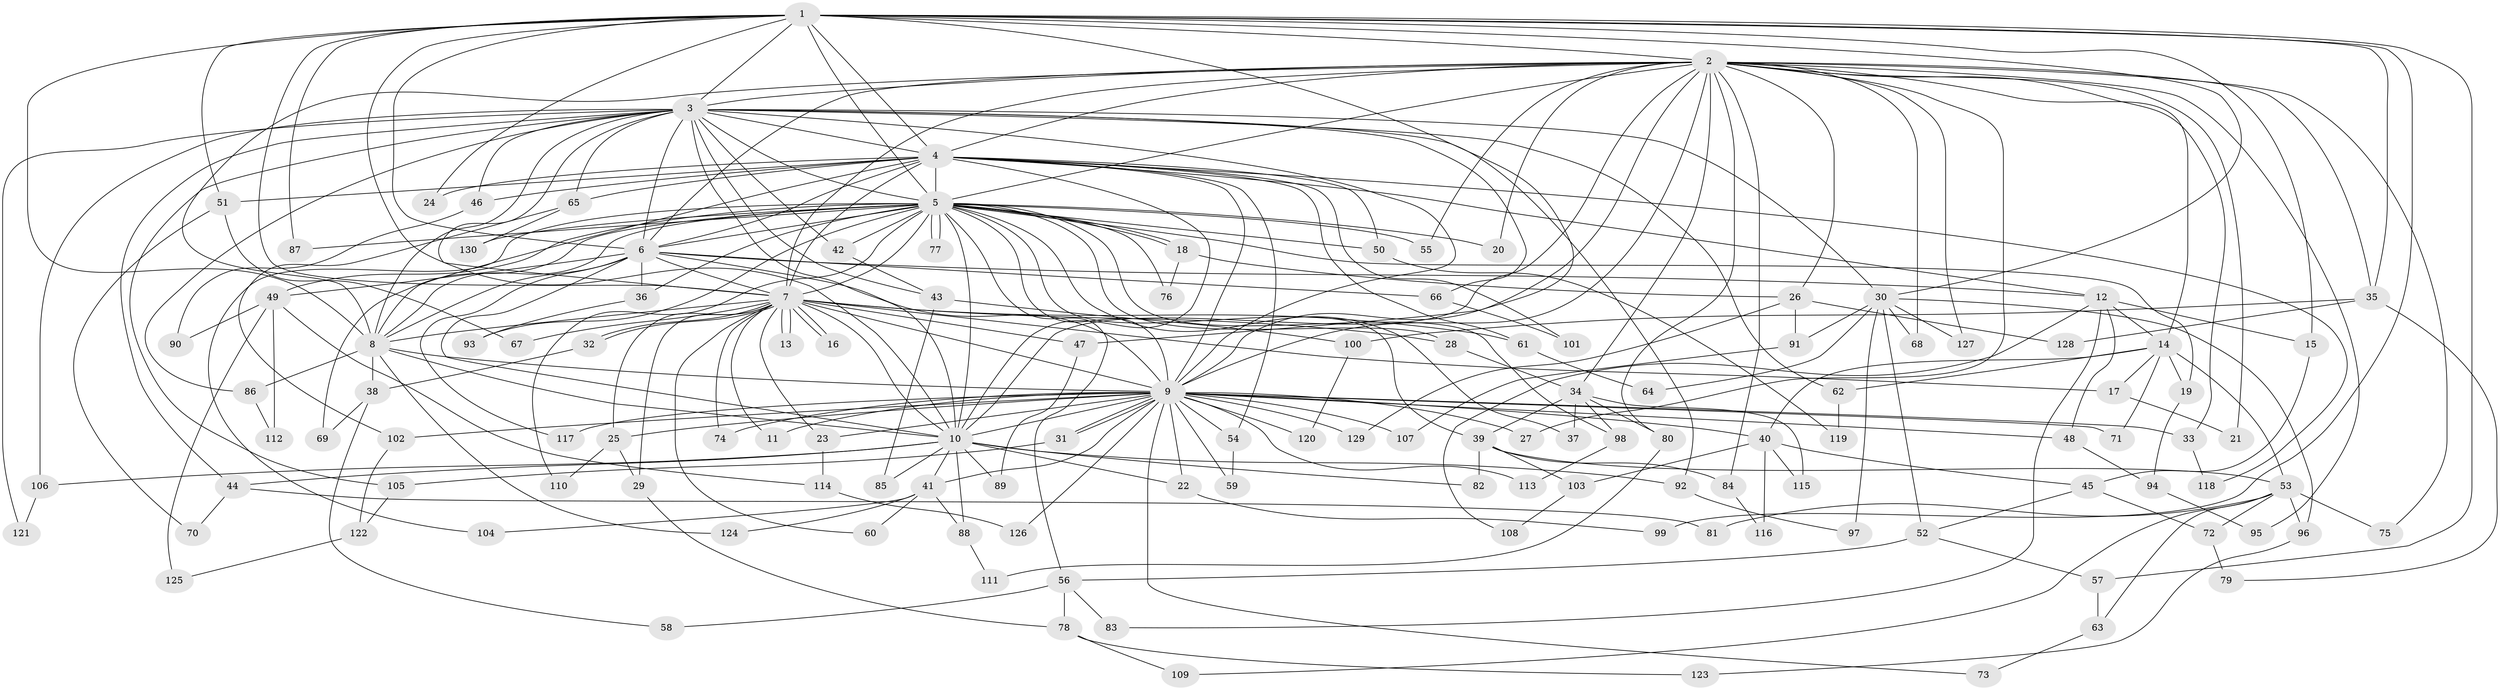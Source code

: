 // Generated by graph-tools (version 1.1) at 2025/11/02/27/25 16:11:06]
// undirected, 130 vertices, 285 edges
graph export_dot {
graph [start="1"]
  node [color=gray90,style=filled];
  1;
  2;
  3;
  4;
  5;
  6;
  7;
  8;
  9;
  10;
  11;
  12;
  13;
  14;
  15;
  16;
  17;
  18;
  19;
  20;
  21;
  22;
  23;
  24;
  25;
  26;
  27;
  28;
  29;
  30;
  31;
  32;
  33;
  34;
  35;
  36;
  37;
  38;
  39;
  40;
  41;
  42;
  43;
  44;
  45;
  46;
  47;
  48;
  49;
  50;
  51;
  52;
  53;
  54;
  55;
  56;
  57;
  58;
  59;
  60;
  61;
  62;
  63;
  64;
  65;
  66;
  67;
  68;
  69;
  70;
  71;
  72;
  73;
  74;
  75;
  76;
  77;
  78;
  79;
  80;
  81;
  82;
  83;
  84;
  85;
  86;
  87;
  88;
  89;
  90;
  91;
  92;
  93;
  94;
  95;
  96;
  97;
  98;
  99;
  100;
  101;
  102;
  103;
  104;
  105;
  106;
  107;
  108;
  109;
  110;
  111;
  112;
  113;
  114;
  115;
  116;
  117;
  118;
  119;
  120;
  121;
  122;
  123;
  124;
  125;
  126;
  127;
  128;
  129;
  130;
  1 -- 2;
  1 -- 3;
  1 -- 4;
  1 -- 5;
  1 -- 6;
  1 -- 7;
  1 -- 8;
  1 -- 9;
  1 -- 10;
  1 -- 15;
  1 -- 24;
  1 -- 30;
  1 -- 35;
  1 -- 51;
  1 -- 57;
  1 -- 87;
  1 -- 99;
  2 -- 3;
  2 -- 4;
  2 -- 5;
  2 -- 6;
  2 -- 7;
  2 -- 8;
  2 -- 9;
  2 -- 10;
  2 -- 14;
  2 -- 20;
  2 -- 21;
  2 -- 26;
  2 -- 27;
  2 -- 33;
  2 -- 34;
  2 -- 35;
  2 -- 47;
  2 -- 55;
  2 -- 68;
  2 -- 75;
  2 -- 80;
  2 -- 84;
  2 -- 95;
  2 -- 127;
  3 -- 4;
  3 -- 5;
  3 -- 6;
  3 -- 7;
  3 -- 8;
  3 -- 9;
  3 -- 10;
  3 -- 30;
  3 -- 42;
  3 -- 43;
  3 -- 44;
  3 -- 46;
  3 -- 62;
  3 -- 65;
  3 -- 66;
  3 -- 86;
  3 -- 92;
  3 -- 105;
  3 -- 106;
  3 -- 121;
  4 -- 5;
  4 -- 6;
  4 -- 7;
  4 -- 8;
  4 -- 9;
  4 -- 10;
  4 -- 12;
  4 -- 24;
  4 -- 46;
  4 -- 50;
  4 -- 51;
  4 -- 54;
  4 -- 61;
  4 -- 65;
  4 -- 101;
  4 -- 118;
  5 -- 6;
  5 -- 7;
  5 -- 8;
  5 -- 9;
  5 -- 10;
  5 -- 18;
  5 -- 18;
  5 -- 19;
  5 -- 20;
  5 -- 28;
  5 -- 36;
  5 -- 37;
  5 -- 39;
  5 -- 42;
  5 -- 49;
  5 -- 50;
  5 -- 55;
  5 -- 56;
  5 -- 69;
  5 -- 76;
  5 -- 77;
  5 -- 77;
  5 -- 87;
  5 -- 93;
  5 -- 98;
  5 -- 104;
  5 -- 110;
  5 -- 130;
  6 -- 7;
  6 -- 8;
  6 -- 9;
  6 -- 10;
  6 -- 12;
  6 -- 36;
  6 -- 49;
  6 -- 66;
  6 -- 117;
  7 -- 8;
  7 -- 9;
  7 -- 10;
  7 -- 11;
  7 -- 13;
  7 -- 13;
  7 -- 16;
  7 -- 16;
  7 -- 17;
  7 -- 23;
  7 -- 25;
  7 -- 28;
  7 -- 29;
  7 -- 32;
  7 -- 32;
  7 -- 47;
  7 -- 60;
  7 -- 61;
  7 -- 67;
  7 -- 74;
  8 -- 9;
  8 -- 10;
  8 -- 38;
  8 -- 86;
  8 -- 124;
  9 -- 10;
  9 -- 11;
  9 -- 22;
  9 -- 23;
  9 -- 25;
  9 -- 27;
  9 -- 31;
  9 -- 31;
  9 -- 33;
  9 -- 40;
  9 -- 41;
  9 -- 48;
  9 -- 54;
  9 -- 59;
  9 -- 71;
  9 -- 73;
  9 -- 74;
  9 -- 102;
  9 -- 107;
  9 -- 113;
  9 -- 117;
  9 -- 120;
  9 -- 126;
  9 -- 129;
  10 -- 22;
  10 -- 41;
  10 -- 44;
  10 -- 82;
  10 -- 85;
  10 -- 88;
  10 -- 89;
  10 -- 92;
  10 -- 106;
  12 -- 14;
  12 -- 15;
  12 -- 48;
  12 -- 83;
  12 -- 108;
  14 -- 17;
  14 -- 19;
  14 -- 40;
  14 -- 53;
  14 -- 62;
  14 -- 71;
  15 -- 45;
  17 -- 21;
  18 -- 26;
  18 -- 76;
  19 -- 94;
  22 -- 99;
  23 -- 114;
  25 -- 29;
  25 -- 110;
  26 -- 91;
  26 -- 128;
  26 -- 129;
  28 -- 34;
  29 -- 78;
  30 -- 52;
  30 -- 64;
  30 -- 68;
  30 -- 91;
  30 -- 96;
  30 -- 97;
  30 -- 127;
  31 -- 105;
  32 -- 38;
  33 -- 118;
  34 -- 37;
  34 -- 39;
  34 -- 80;
  34 -- 98;
  34 -- 115;
  35 -- 79;
  35 -- 100;
  35 -- 128;
  36 -- 93;
  38 -- 58;
  38 -- 69;
  39 -- 53;
  39 -- 82;
  39 -- 84;
  39 -- 103;
  40 -- 45;
  40 -- 103;
  40 -- 115;
  40 -- 116;
  41 -- 60;
  41 -- 88;
  41 -- 104;
  41 -- 124;
  42 -- 43;
  43 -- 85;
  43 -- 100;
  44 -- 70;
  44 -- 81;
  45 -- 52;
  45 -- 72;
  46 -- 90;
  47 -- 89;
  48 -- 94;
  49 -- 90;
  49 -- 112;
  49 -- 114;
  49 -- 125;
  50 -- 119;
  51 -- 67;
  51 -- 70;
  52 -- 56;
  52 -- 57;
  53 -- 63;
  53 -- 72;
  53 -- 75;
  53 -- 81;
  53 -- 96;
  53 -- 109;
  54 -- 59;
  56 -- 58;
  56 -- 78;
  56 -- 83;
  57 -- 63;
  61 -- 64;
  62 -- 119;
  63 -- 73;
  65 -- 102;
  65 -- 130;
  66 -- 101;
  72 -- 79;
  78 -- 109;
  78 -- 123;
  80 -- 111;
  84 -- 116;
  86 -- 112;
  88 -- 111;
  91 -- 107;
  92 -- 97;
  94 -- 95;
  96 -- 123;
  98 -- 113;
  100 -- 120;
  102 -- 122;
  103 -- 108;
  105 -- 122;
  106 -- 121;
  114 -- 126;
  122 -- 125;
}
